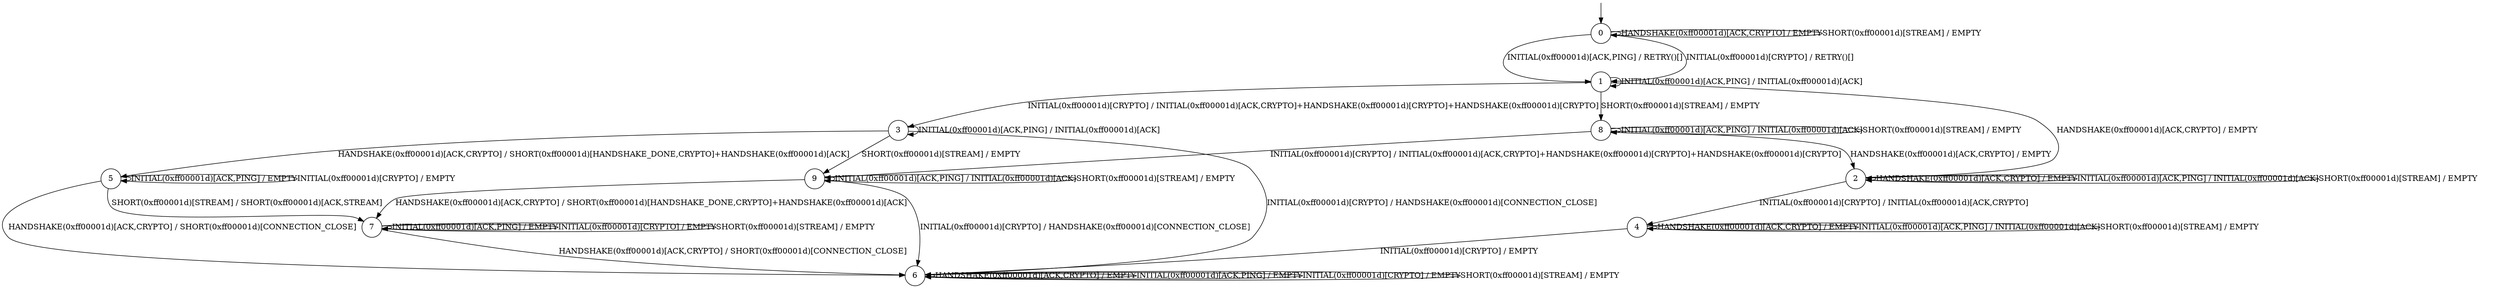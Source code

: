 digraph g {

	s0 [shape="circle" label="0"];
	s1 [shape="circle" label="1"];
	s2 [shape="circle" label="2"];
	s3 [shape="circle" label="3"];
	s4 [shape="circle" label="4"];
	s5 [shape="circle" label="5"];
	s6 [shape="circle" label="6"];
	s7 [shape="circle" label="7"];
	s8 [shape="circle" label="8"];
	s9 [shape="circle" label="9"];
	s0 -> s0 [label="HANDSHAKE(0xff00001d)[ACK,CRYPTO] / EMPTY"];
	s0 -> s1 [label="INITIAL(0xff00001d)[ACK,PING] / RETRY()[]"];
	s0 -> s1 [label="INITIAL(0xff00001d)[CRYPTO] / RETRY()[]"];
	s0 -> s0 [label="SHORT(0xff00001d)[STREAM] / EMPTY"];
	s1 -> s2 [label="HANDSHAKE(0xff00001d)[ACK,CRYPTO] / EMPTY"];
	s1 -> s1 [label="INITIAL(0xff00001d)[ACK,PING] / INITIAL(0xff00001d)[ACK]"];
	s1 -> s3 [label="INITIAL(0xff00001d)[CRYPTO] / INITIAL(0xff00001d)[ACK,CRYPTO]+HANDSHAKE(0xff00001d)[CRYPTO]+HANDSHAKE(0xff00001d)[CRYPTO]"];
	s1 -> s8 [label="SHORT(0xff00001d)[STREAM] / EMPTY"];
	s2 -> s2 [label="HANDSHAKE(0xff00001d)[ACK,CRYPTO] / EMPTY"];
	s2 -> s2 [label="INITIAL(0xff00001d)[ACK,PING] / INITIAL(0xff00001d)[ACK]"];
	s2 -> s4 [label="INITIAL(0xff00001d)[CRYPTO] / INITIAL(0xff00001d)[ACK,CRYPTO]"];
	s2 -> s2 [label="SHORT(0xff00001d)[STREAM] / EMPTY"];
	s3 -> s5 [label="HANDSHAKE(0xff00001d)[ACK,CRYPTO] / SHORT(0xff00001d)[HANDSHAKE_DONE,CRYPTO]+HANDSHAKE(0xff00001d)[ACK]"];
	s3 -> s3 [label="INITIAL(0xff00001d)[ACK,PING] / INITIAL(0xff00001d)[ACK]"];
	s3 -> s6 [label="INITIAL(0xff00001d)[CRYPTO] / HANDSHAKE(0xff00001d)[CONNECTION_CLOSE]"];
	s3 -> s9 [label="SHORT(0xff00001d)[STREAM] / EMPTY"];
	s4 -> s4 [label="HANDSHAKE(0xff00001d)[ACK,CRYPTO] / EMPTY"];
	s4 -> s4 [label="INITIAL(0xff00001d)[ACK,PING] / INITIAL(0xff00001d)[ACK]"];
	s4 -> s6 [label="INITIAL(0xff00001d)[CRYPTO] / EMPTY"];
	s4 -> s4 [label="SHORT(0xff00001d)[STREAM] / EMPTY"];
	s5 -> s6 [label="HANDSHAKE(0xff00001d)[ACK,CRYPTO] / SHORT(0xff00001d)[CONNECTION_CLOSE]"];
	s5 -> s5 [label="INITIAL(0xff00001d)[ACK,PING] / EMPTY"];
	s5 -> s5 [label="INITIAL(0xff00001d)[CRYPTO] / EMPTY"];
	s5 -> s7 [label="SHORT(0xff00001d)[STREAM] / SHORT(0xff00001d)[ACK,STREAM]"];
	s6 -> s6 [label="HANDSHAKE(0xff00001d)[ACK,CRYPTO] / EMPTY"];
	s6 -> s6 [label="INITIAL(0xff00001d)[ACK,PING] / EMPTY"];
	s6 -> s6 [label="INITIAL(0xff00001d)[CRYPTO] / EMPTY"];
	s6 -> s6 [label="SHORT(0xff00001d)[STREAM] / EMPTY"];
	s7 -> s6 [label="HANDSHAKE(0xff00001d)[ACK,CRYPTO] / SHORT(0xff00001d)[CONNECTION_CLOSE]"];
	s7 -> s7 [label="INITIAL(0xff00001d)[ACK,PING] / EMPTY"];
	s7 -> s7 [label="INITIAL(0xff00001d)[CRYPTO] / EMPTY"];
	s7 -> s7 [label="SHORT(0xff00001d)[STREAM] / EMPTY"];
	s8 -> s2 [label="HANDSHAKE(0xff00001d)[ACK,CRYPTO] / EMPTY"];
	s8 -> s8 [label="INITIAL(0xff00001d)[ACK,PING] / INITIAL(0xff00001d)[ACK]"];
	s8 -> s9 [label="INITIAL(0xff00001d)[CRYPTO] / INITIAL(0xff00001d)[ACK,CRYPTO]+HANDSHAKE(0xff00001d)[CRYPTO]+HANDSHAKE(0xff00001d)[CRYPTO]"];
	s8 -> s8 [label="SHORT(0xff00001d)[STREAM] / EMPTY"];
	s9 -> s7 [label="HANDSHAKE(0xff00001d)[ACK,CRYPTO] / SHORT(0xff00001d)[HANDSHAKE_DONE,CRYPTO]+HANDSHAKE(0xff00001d)[ACK]"];
	s9 -> s9 [label="INITIAL(0xff00001d)[ACK,PING] / INITIAL(0xff00001d)[ACK]"];
	s9 -> s6 [label="INITIAL(0xff00001d)[CRYPTO] / HANDSHAKE(0xff00001d)[CONNECTION_CLOSE]"];
	s9 -> s9 [label="SHORT(0xff00001d)[STREAM] / EMPTY"];

__start0 [label="" shape="none" width="0" height="0"];
__start0 -> s0;

}
